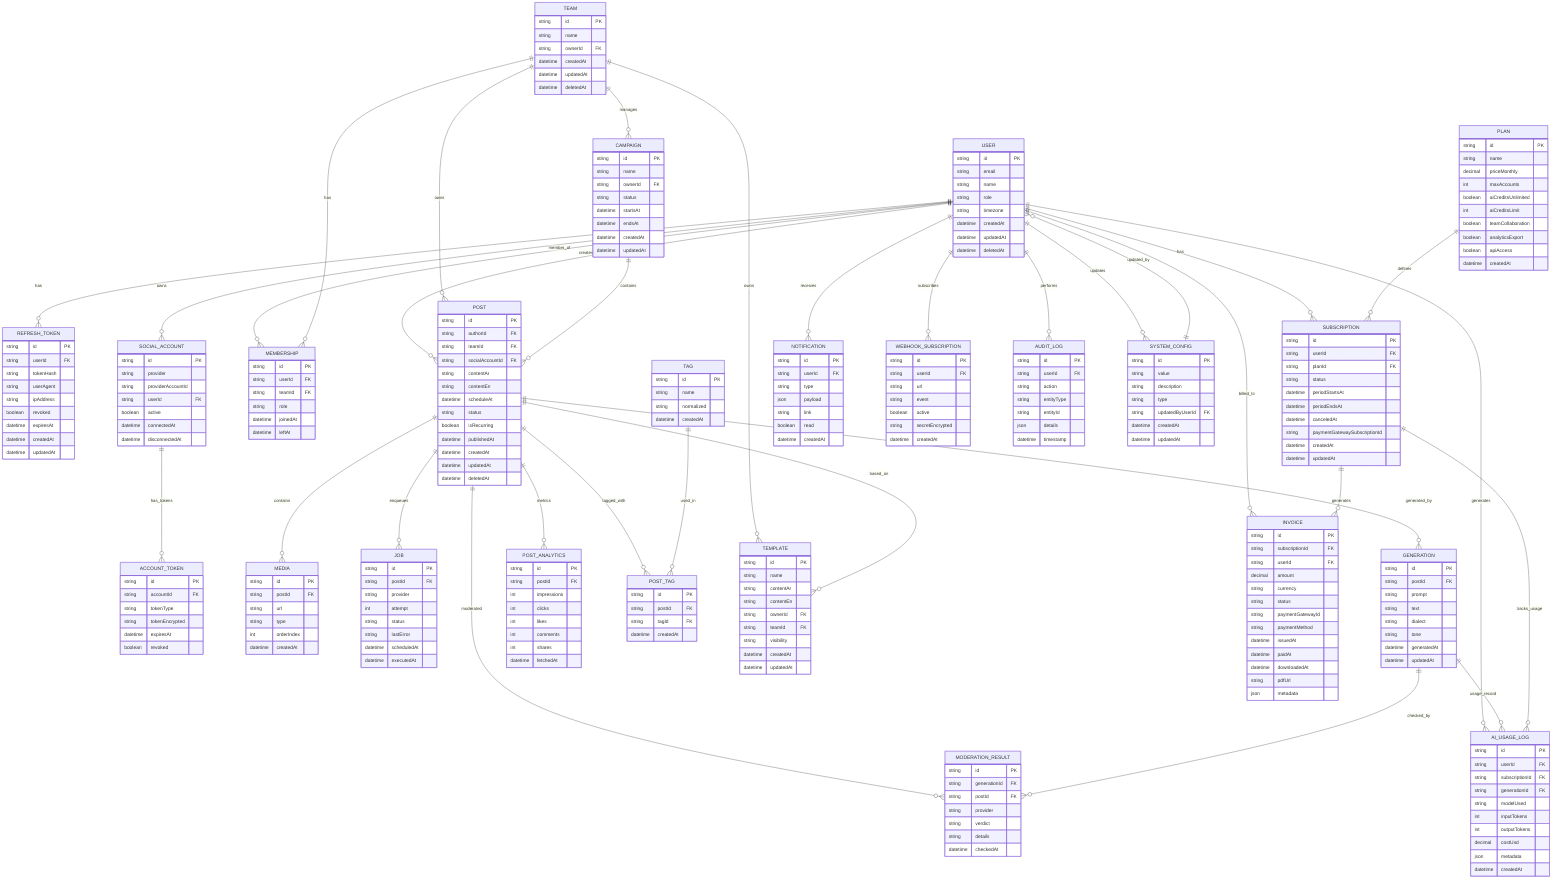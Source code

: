 erDiagram

    %% ======================
    %% Core User & Auth
    %% ======================

    USER {
        string id PK
        string email
        string name
        string role
        string timezone
        datetime createdAt
        datetime updatedAt
        datetime deletedAt
    }

    REFRESH_TOKEN {
        string id PK
        string userId FK
        string tokenHash
        string userAgent
        string ipAddress
        boolean revoked
        datetime expiresAt
        datetime createdAt
        datetime updatedAt
    }

    %% INDEX: refresh_token_active_idx (userId, revoked, expiresAt) → session validation

    %% ======================
    %% Social Accounts
    %% ======================

    SOCIAL_ACCOUNT {
        string id PK
        string provider
        string providerAccountId
        string userId FK
        boolean active
        datetime connectedAt
        datetime disconnectedAt
    }

    ACCOUNT_TOKEN {
        string id PK
        string accountId FK
        string tokenType
        string tokenEncrypted
        datetime expiresAt
        boolean revoked
    }

    %% ======================
    %% Teams & Collaboration
    %% ======================

    TEAM {
        string id PK
        string name
        string ownerId FK
        datetime createdAt
        datetime updatedAt
        datetime deletedAt
    }

    MEMBERSHIP {
        string id PK
        string userId FK
        string teamId FK
        string role
        datetime joinedAt
        datetime leftAt
    }

    %% ======================
    %% Content & Scheduling
    %% ======================

    POST {
        string id PK
        string authorId FK
        string teamId FK
        string socialAccountId FK
        string contentAr
        string contentEn
        datetime scheduleAt
        string status
        boolean isRecurring
        datetime publishedAt
        datetime createdAt
        datetime updatedAt
        datetime deletedAt
    }

    %% INDEX: post_schedule_status_idx (scheduleAt, status) → scheduler worker

    MEDIA {
        string id PK
        string postId FK
        string url
        string type
        int orderIndex
        datetime createdAt
    }

    JOB {
        string id PK
        string postId FK
        string provider
        int attempt
        string status
        string lastError
        datetime scheduledAt
        datetime executedAt
    }

    GENERATION {
        string id PK
        string postId FK
        string prompt
        string text
        string dialect
        string tone
        datetime generatedAt
        datetime updatedAt
    }

    MODERATION_RESULT {
        string id PK
        string generationId FK
        string postId FK
        string provider
        string verdict
        string details
        datetime checkedAt
    }

    POST_ANALYTICS {
        string id PK
        string postId FK
        int impressions
        int clicks
        int likes
        int comments
        int shares
        datetime fetchedAt
    }

    %% INDEX: post_analytics_post_time_idx (postId, fetchedAt DESC) → analytics trends

    TAG {
        string id PK
        string name
        string normalized
        datetime createdAt
    }

    POST_TAG {
        string id PK
        string postId FK
        string tagId FK
        datetime createdAt
    }

    TEMPLATE {
        string id PK
        string name
        string contentAr
        string contentEn
        string ownerId FK
        string teamId FK
        string visibility
        datetime createdAt
        datetime updatedAt
    }

    CAMPAIGN {
        string id PK
        string name
        string ownerId FK
        string status
        datetime startsAt
        datetime endsAt
        datetime createdAt
        datetime updatedAt
    }

    %% ======================
    %% Billing & Monetization
    %% ======================

    PLAN {
        string id PK
        string name
        decimal priceMonthly
        int maxAccounts
        boolean aiCreditsUnlimited
        int aiCreditsLimit
        boolean teamCollaboration
        boolean analyticsExport
        boolean apiAccess
        datetime createdAt
    }

    SUBSCRIPTION {
        string id PK
        string userId FK
        string planId FK
        string status
        datetime periodStartsAt
        datetime periodEndsAt
        datetime canceledAt
        string paymentGatewaySubscriptionId
        datetime createdAt
        datetime updatedAt
    }

    INVOICE {
        string id PK
        string subscriptionId FK
        string userId FK
        decimal amount
        string currency
        string status
        string paymentGatewayId
        string paymentMethod
        datetime issuedAt
        datetime paidAt
        datetime downloadedAt
        string pdfUrl
        json metadata
    }

    %% INDEX: invoice_user_idx (userId)
    %% INDEX: invoice_subscription_idx (subscriptionId)
    %% INDEX: invoice_user_status_idx (userId, status) → billing dashboard

    %% ======================
    %% AI Usage Tracking
    %% ======================

    AI_USAGE_LOG {
        string id PK
        string userId FK
        string subscriptionId FK
        string generationId FK
        string modelUsed
        int inputTokens
        int outputTokens
        decimal costUsd
        json metadata
        datetime createdAt
    }

    %% INDEX: ai_usage_user_period_idx (userId, createdAt) → monthly usage reports

    %% ======================
    %% Notifications & Events
    %% ======================

    NOTIFICATION {
        string id PK
        string userId FK
        string type
        json payload
        string link
        boolean read
        datetime createdAt
    }

    WEBHOOK_SUBSCRIPTION {
        string id PK
        string userId FK
        string url
        string event
        boolean active
        string secretEncrypted
        datetime createdAt
    }

    %% ======================
    %% Audit & Admin
    %% ======================

    AUDIT_LOG {
        string id PK
        string userId FK
        string action
        string entityType
        string entityId
        json details
        datetime timestamp
    }

    SYSTEM_CONFIG {
        string id PK
        string value
        string description
        string type
        string updatedByUserId FK
        datetime createdAt
        datetime updatedAt
    }

    %% ======================
    %% Relationships
    %% ======================

    USER ||--o{ REFRESH_TOKEN : "has"
    USER ||--o{ SOCIAL_ACCOUNT : "owns"
    USER ||--o{ MEMBERSHIP : "member_of"
    USER ||--o{ POST : "creates"
    USER ||--o{ INVOICE : "billed_to"
    USER ||--o{ NOTIFICATION : "receives"
    USER ||--o{ WEBHOOK_SUBSCRIPTION : "subscribes"
    USER ||--o{ AUDIT_LOG : "performs"
    USER ||--o{ SUBSCRIPTION : "has"
    USER ||--o{ SYSTEM_CONFIG : "updates"
    USER ||--o{ AI_USAGE_LOG : "generates"

    TEAM ||--o{ MEMBERSHIP : "has"
    TEAM ||--o{ POST : "owns"
    TEAM ||--o{ TEMPLATE : "owns"
    TEAM ||--o{ CAMPAIGN : "manages"

    SOCIAL_ACCOUNT ||--o{ ACCOUNT_TOKEN : "has_tokens"
    POST ||--o{ MEDIA : "contains"
    POST ||--o{ JOB : "enqueues"
    POST ||--o{ GENERATION : "generated_by"
    POST ||--o{ MODERATION_RESULT : "moderated"
    POST ||--o{ POST_ANALYTICS : "metrics"
    POST ||--o{ POST_TAG : "tagged_with"
    POST ||--o{ TEMPLATE : "based_on"

    TAG ||--o{ POST_TAG : "used_in"

    GENERATION ||--o{ MODERATION_RESULT : "checked_by"
    GENERATION ||--o{ AI_USAGE_LOG : "usage_record"

    CAMPAIGN ||--o{ POST : "contains"

    PLAN ||--o{ SUBSCRIPTION : "defines"
    SUBSCRIPTION ||--o{ INVOICE : "generates"
    SUBSCRIPTION ||--o{ AI_USAGE_LOG : "tracks_usage"

    SYSTEM_CONFIG ||--o{ USER : "updated_by"